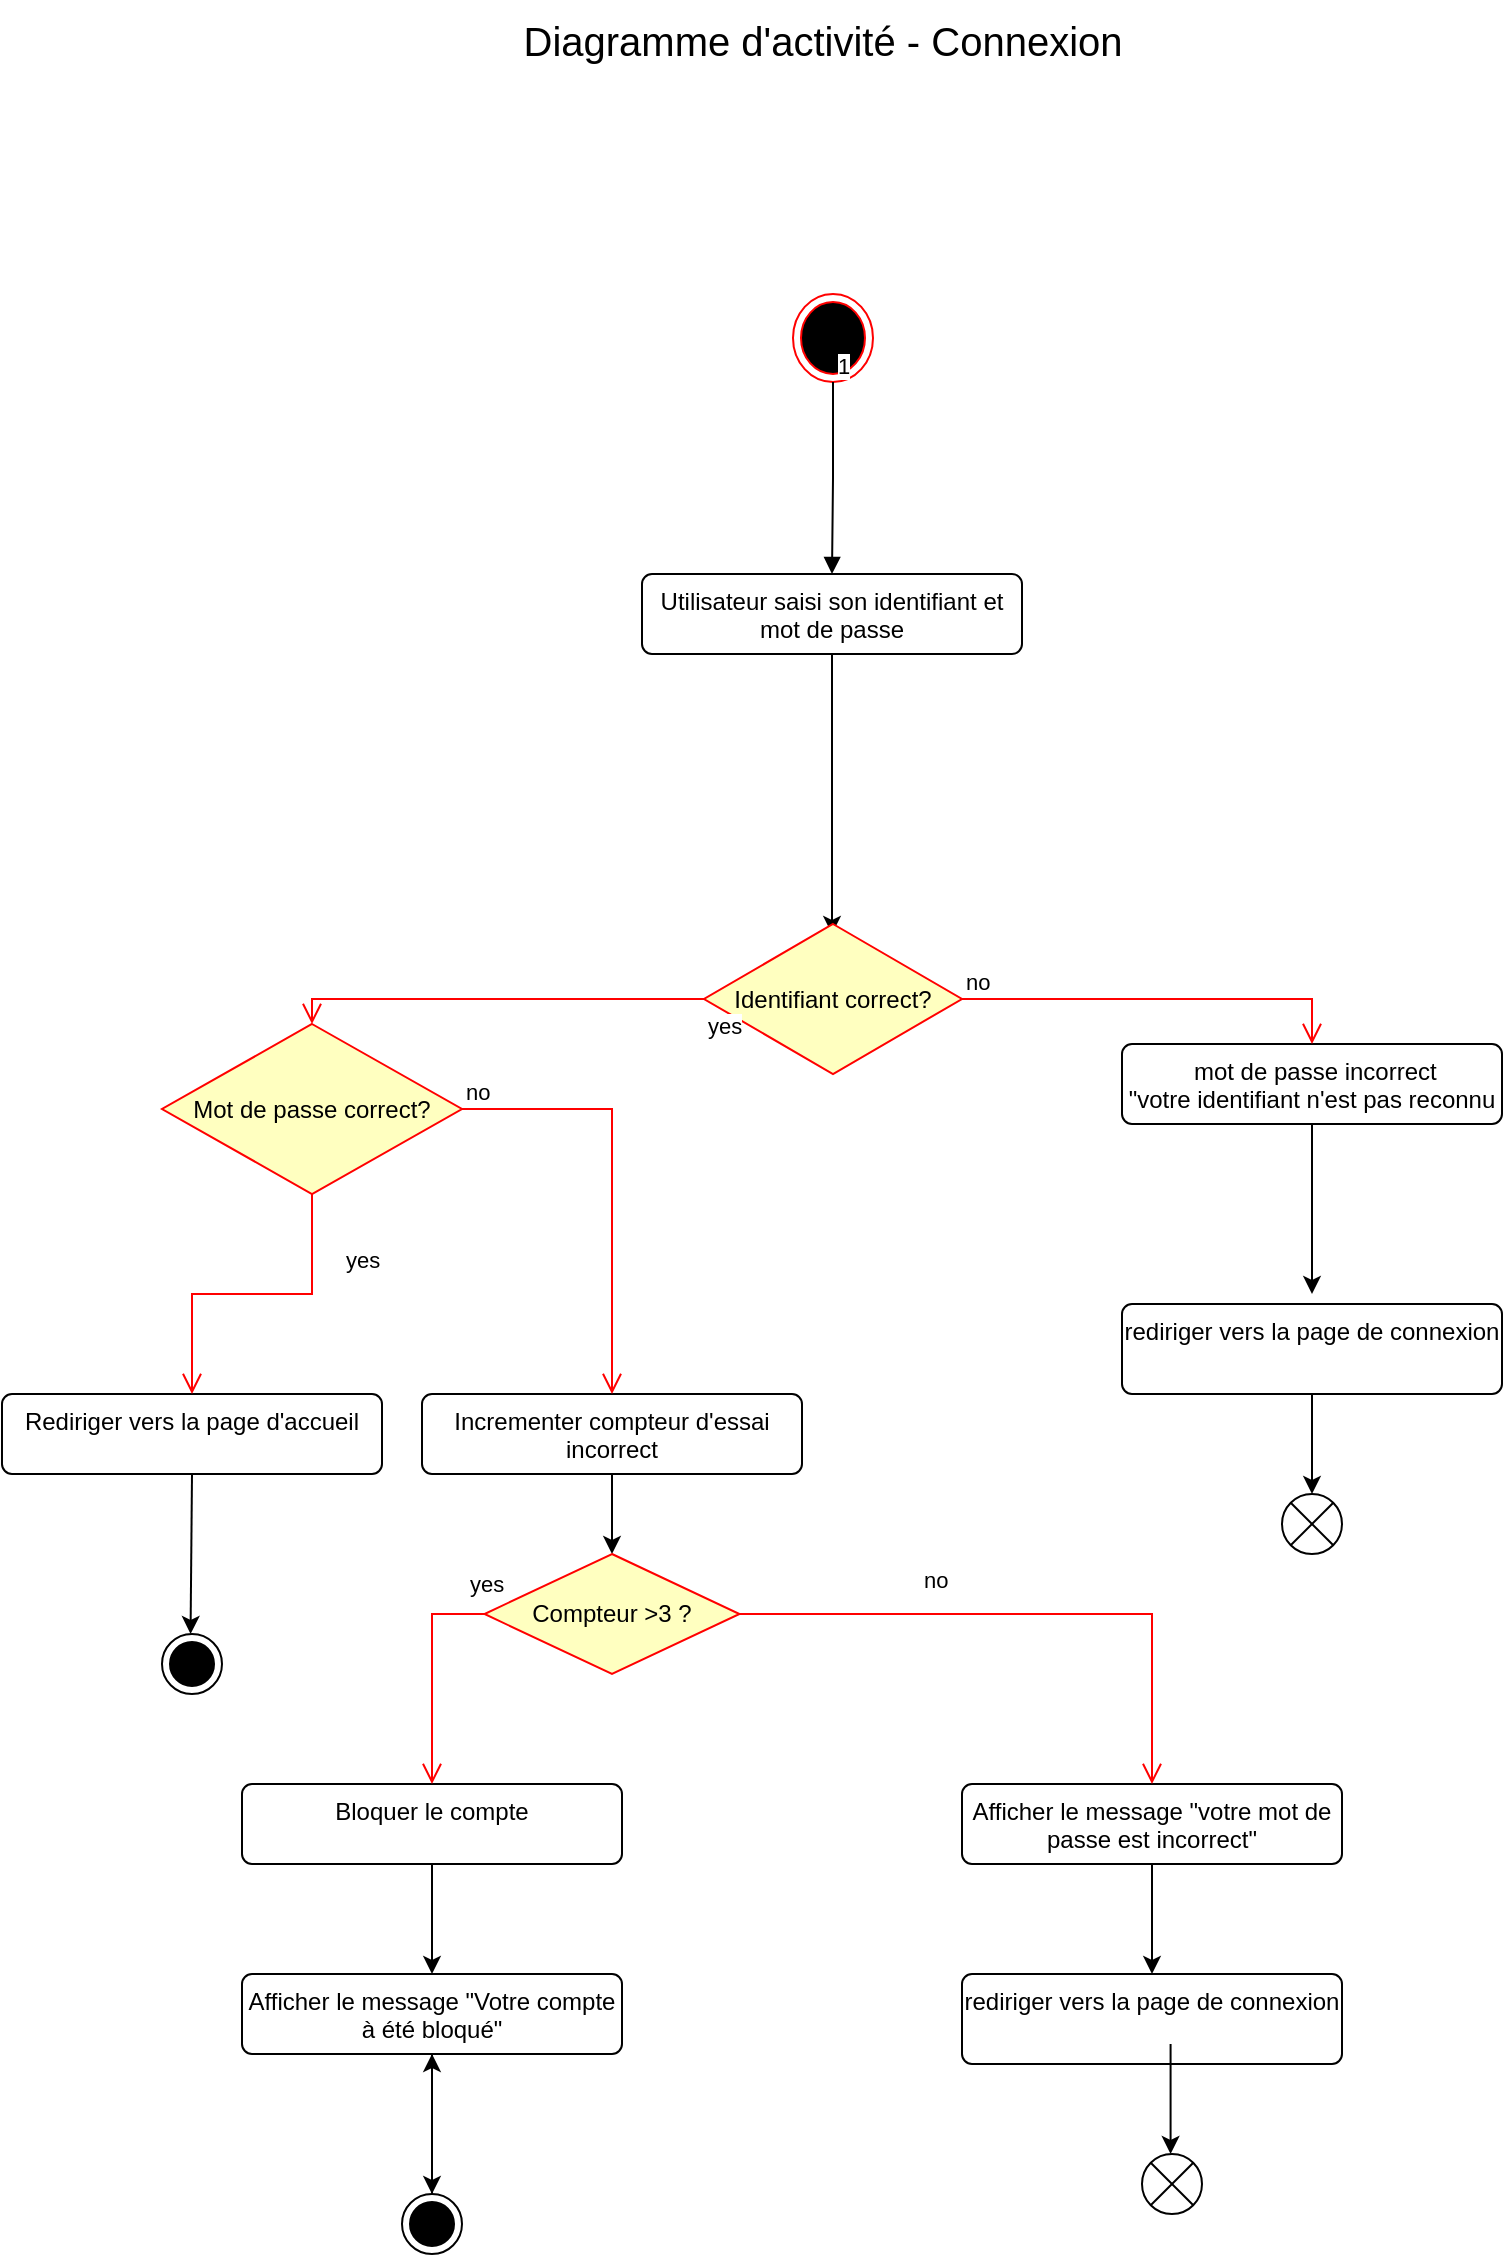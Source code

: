 <mxfile version="24.4.4" type="github">
  <diagram name="Page-1" id="ePbO5p0fnWOSLao09BDe">
    <mxGraphModel dx="673" dy="803" grid="1" gridSize="10" guides="1" tooltips="1" connect="1" arrows="1" fold="1" page="1" pageScale="1" pageWidth="827" pageHeight="1169" math="0" shadow="0">
      <root>
        <mxCell id="0" />
        <mxCell id="1" parent="0" />
        <mxCell id="Jf9gSHhXKmrXg9OaZqE8-33" value="" style="ellipse;html=1;shape=endState;fillColor=#000000;strokeColor=#ff0000;" vertex="1" parent="1">
          <mxGeometry x="1245.5" y="180" width="40" height="44" as="geometry" />
        </mxCell>
        <mxCell id="Jf9gSHhXKmrXg9OaZqE8-34" value="&lt;div&gt;&lt;br&gt;&lt;/div&gt;&lt;div&gt;&lt;br&gt;&lt;/div&gt;" style="endArrow=block;endFill=1;html=1;edgeStyle=orthogonalEdgeStyle;align=left;verticalAlign=top;rounded=0;exitX=0.5;exitY=1;exitDx=0;exitDy=0;entryX=0.5;entryY=0;entryDx=0;entryDy=0;" edge="1" parent="1" source="Jf9gSHhXKmrXg9OaZqE8-33" target="Jf9gSHhXKmrXg9OaZqE8-38">
          <mxGeometry x="-1" relative="1" as="geometry">
            <mxPoint x="1200" y="530" as="sourcePoint" />
            <mxPoint x="1290" y="320" as="targetPoint" />
          </mxGeometry>
        </mxCell>
        <mxCell id="Jf9gSHhXKmrXg9OaZqE8-35" value="1" style="edgeLabel;resizable=0;html=1;align=left;verticalAlign=bottom;" connectable="0" vertex="1" parent="Jf9gSHhXKmrXg9OaZqE8-34">
          <mxGeometry x="-1" relative="1" as="geometry" />
        </mxCell>
        <mxCell id="Jf9gSHhXKmrXg9OaZqE8-38" value="Utilisateur saisi son identifiant et mot de passe&lt;div&gt;&lt;br&gt;&lt;/div&gt;" style="html=1;align=center;verticalAlign=top;rounded=1;absoluteArcSize=1;arcSize=10;dashed=0;whiteSpace=wrap;" vertex="1" parent="1">
          <mxGeometry x="1170" y="320" width="190" height="40" as="geometry" />
        </mxCell>
        <mxCell id="Jf9gSHhXKmrXg9OaZqE8-43" value="rediriger vers la page de connexion" style="html=1;align=center;verticalAlign=top;rounded=1;absoluteArcSize=1;arcSize=10;dashed=0;whiteSpace=wrap;" vertex="1" parent="1">
          <mxGeometry x="1410" y="685" width="190" height="45" as="geometry" />
        </mxCell>
        <mxCell id="Jf9gSHhXKmrXg9OaZqE8-44" value="&lt;div&gt;Rediriger vers la page d&#39;accueil&lt;/div&gt;" style="html=1;align=center;verticalAlign=top;rounded=1;absoluteArcSize=1;arcSize=10;dashed=0;whiteSpace=wrap;" vertex="1" parent="1">
          <mxGeometry x="850" y="730" width="190" height="40" as="geometry" />
        </mxCell>
        <mxCell id="Jf9gSHhXKmrXg9OaZqE8-45" value="&amp;nbsp;mot de passe incorrect&lt;div&gt;&quot;votre identifiant n&#39;est pas reconnu&lt;/div&gt;" style="html=1;align=center;verticalAlign=top;rounded=1;absoluteArcSize=1;arcSize=10;dashed=0;whiteSpace=wrap;" vertex="1" parent="1">
          <mxGeometry x="1410" y="555" width="190" height="40" as="geometry" />
        </mxCell>
        <mxCell id="Jf9gSHhXKmrXg9OaZqE8-46" value="&lt;div&gt;Incrementer compteur d&#39;essai incorrect&lt;/div&gt;" style="html=1;align=center;verticalAlign=top;rounded=1;absoluteArcSize=1;arcSize=10;dashed=0;whiteSpace=wrap;" vertex="1" parent="1">
          <mxGeometry x="1060" y="730" width="190" height="40" as="geometry" />
        </mxCell>
        <mxCell id="Jf9gSHhXKmrXg9OaZqE8-47" value="" style="endArrow=classic;html=1;rounded=0;exitX=0.5;exitY=1;exitDx=0;exitDy=0;" edge="1" parent="1" source="Jf9gSHhXKmrXg9OaZqE8-45">
          <mxGeometry width="50" height="50" relative="1" as="geometry">
            <mxPoint x="1260" y="550" as="sourcePoint" />
            <mxPoint x="1505" y="680" as="targetPoint" />
          </mxGeometry>
        </mxCell>
        <mxCell id="Jf9gSHhXKmrXg9OaZqE8-49" value="" style="endArrow=classic;html=1;rounded=0;exitX=0.5;exitY=1;exitDx=0;exitDy=0;entryX=0.5;entryY=0;entryDx=0;entryDy=0;" edge="1" parent="1" source="Jf9gSHhXKmrXg9OaZqE8-46" target="Jf9gSHhXKmrXg9OaZqE8-57">
          <mxGeometry width="50" height="50" relative="1" as="geometry">
            <mxPoint x="1155" y="850" as="sourcePoint" />
            <mxPoint x="1190" y="810" as="targetPoint" />
          </mxGeometry>
        </mxCell>
        <mxCell id="Jf9gSHhXKmrXg9OaZqE8-50" value="" style="endArrow=classic;html=1;rounded=0;exitX=0.5;exitY=1;exitDx=0;exitDy=0;entryX=0.5;entryY=0;entryDx=0;entryDy=0;" edge="1" parent="1" source="Jf9gSHhXKmrXg9OaZqE8-38">
          <mxGeometry width="50" height="50" relative="1" as="geometry">
            <mxPoint x="1265" y="440" as="sourcePoint" />
            <mxPoint x="1265" y="500" as="targetPoint" />
          </mxGeometry>
        </mxCell>
        <mxCell id="Jf9gSHhXKmrXg9OaZqE8-51" value="Mot de passe correct?" style="rhombus;whiteSpace=wrap;html=1;fontColor=#000000;fillColor=#ffffc0;strokeColor=#ff0000;" vertex="1" parent="1">
          <mxGeometry x="930" y="545" width="150" height="85" as="geometry" />
        </mxCell>
        <mxCell id="Jf9gSHhXKmrXg9OaZqE8-52" value="no" style="edgeStyle=orthogonalEdgeStyle;html=1;align=left;verticalAlign=bottom;endArrow=open;endSize=8;strokeColor=#ff0000;rounded=0;entryX=0.5;entryY=0;entryDx=0;entryDy=0;exitX=1;exitY=0.5;exitDx=0;exitDy=0;" edge="1" source="Jf9gSHhXKmrXg9OaZqE8-51" parent="1" target="Jf9gSHhXKmrXg9OaZqE8-46">
          <mxGeometry x="-1" relative="1" as="geometry">
            <mxPoint x="1350" y="680" as="targetPoint" />
          </mxGeometry>
        </mxCell>
        <mxCell id="Jf9gSHhXKmrXg9OaZqE8-53" value="yes" style="edgeStyle=orthogonalEdgeStyle;html=1;align=left;verticalAlign=top;endArrow=open;endSize=8;strokeColor=#ff0000;rounded=0;" edge="1" source="Jf9gSHhXKmrXg9OaZqE8-51" parent="1" target="Jf9gSHhXKmrXg9OaZqE8-44">
          <mxGeometry x="-0.75" y="15" relative="1" as="geometry">
            <mxPoint x="1210" y="760" as="targetPoint" />
            <mxPoint as="offset" />
          </mxGeometry>
        </mxCell>
        <mxCell id="Jf9gSHhXKmrXg9OaZqE8-55" value="&lt;div&gt;Afficher le message &quot;votre mot de passe est incorrect&quot;&lt;/div&gt;" style="html=1;align=center;verticalAlign=top;rounded=1;absoluteArcSize=1;arcSize=10;dashed=0;whiteSpace=wrap;" vertex="1" parent="1">
          <mxGeometry x="1330" y="925" width="190" height="40" as="geometry" />
        </mxCell>
        <mxCell id="Jf9gSHhXKmrXg9OaZqE8-56" value="&lt;div&gt;Bloquer le compte&lt;/div&gt;" style="html=1;align=center;verticalAlign=top;rounded=1;absoluteArcSize=1;arcSize=10;dashed=0;whiteSpace=wrap;" vertex="1" parent="1">
          <mxGeometry x="970" y="925" width="190" height="40" as="geometry" />
        </mxCell>
        <mxCell id="Jf9gSHhXKmrXg9OaZqE8-57" value="Compteur &amp;gt;3 ?" style="rhombus;whiteSpace=wrap;html=1;fontColor=#000000;fillColor=#ffffc0;strokeColor=#ff0000;" vertex="1" parent="1">
          <mxGeometry x="1091.25" y="810" width="127.5" height="60" as="geometry" />
        </mxCell>
        <mxCell id="Jf9gSHhXKmrXg9OaZqE8-58" value="no" style="edgeStyle=orthogonalEdgeStyle;html=1;align=left;verticalAlign=bottom;endArrow=open;endSize=8;strokeColor=#ff0000;rounded=0;entryX=0.5;entryY=0;entryDx=0;entryDy=0;exitX=0;exitY=0.5;exitDx=0;exitDy=0;" edge="1" source="Jf9gSHhXKmrXg9OaZqE8-57" parent="1" target="Jf9gSHhXKmrXg9OaZqE8-56">
          <mxGeometry x="-1" y="-218" relative="1" as="geometry">
            <mxPoint x="1370" y="730" as="targetPoint" />
            <mxPoint x="218" y="210" as="offset" />
          </mxGeometry>
        </mxCell>
        <mxCell id="Jf9gSHhXKmrXg9OaZqE8-59" value="yes" style="edgeStyle=orthogonalEdgeStyle;html=1;align=left;verticalAlign=top;endArrow=open;endSize=8;strokeColor=#ff0000;rounded=0;entryX=0.5;entryY=0;entryDx=0;entryDy=0;" edge="1" source="Jf9gSHhXKmrXg9OaZqE8-57" parent="1" target="Jf9gSHhXKmrXg9OaZqE8-55">
          <mxGeometry x="-1" y="140" relative="1" as="geometry">
            <mxPoint x="1230" y="810" as="targetPoint" />
            <mxPoint x="-137" y="112" as="offset" />
          </mxGeometry>
        </mxCell>
        <mxCell id="Jf9gSHhXKmrXg9OaZqE8-60" value="rediriger vers la page de connexion" style="html=1;align=center;verticalAlign=top;rounded=1;absoluteArcSize=1;arcSize=10;dashed=0;whiteSpace=wrap;" vertex="1" parent="1">
          <mxGeometry x="1330" y="1020" width="190" height="45" as="geometry" />
        </mxCell>
        <mxCell id="Jf9gSHhXKmrXg9OaZqE8-61" value="" style="endArrow=classic;html=1;rounded=0;exitX=0.5;exitY=1;exitDx=0;exitDy=0;entryX=0.5;entryY=0;entryDx=0;entryDy=0;" edge="1" parent="1" source="Jf9gSHhXKmrXg9OaZqE8-55" target="Jf9gSHhXKmrXg9OaZqE8-60">
          <mxGeometry width="50" height="50" relative="1" as="geometry">
            <mxPoint x="1424" y="970" as="sourcePoint" />
            <mxPoint x="1426" y="1025" as="targetPoint" />
          </mxGeometry>
        </mxCell>
        <mxCell id="Jf9gSHhXKmrXg9OaZqE8-62" value="" style="shape=sumEllipse;perimeter=ellipsePerimeter;html=1;backgroundOutline=1;" vertex="1" parent="1">
          <mxGeometry x="1420" y="1110" width="30" height="30" as="geometry" />
        </mxCell>
        <mxCell id="Jf9gSHhXKmrXg9OaZqE8-63" value="Afficher le message &quot;Votre compte à été bloqué&quot;" style="html=1;align=center;verticalAlign=top;rounded=1;absoluteArcSize=1;arcSize=10;dashed=0;whiteSpace=wrap;" vertex="1" parent="1">
          <mxGeometry x="970" y="1020" width="190" height="40" as="geometry" />
        </mxCell>
        <mxCell id="Jf9gSHhXKmrXg9OaZqE8-64" value="" style="endArrow=classic;html=1;rounded=0;exitX=0.5;exitY=1;exitDx=0;exitDy=0;" edge="1" parent="1" source="Jf9gSHhXKmrXg9OaZqE8-63">
          <mxGeometry width="50" height="50" relative="1" as="geometry">
            <mxPoint x="1070" y="1065" as="sourcePoint" />
            <mxPoint x="1065" y="1130" as="targetPoint" />
          </mxGeometry>
        </mxCell>
        <mxCell id="Jf9gSHhXKmrXg9OaZqE8-65" value="" style="endArrow=classic;html=1;rounded=0;exitX=0.5;exitY=1;exitDx=0;exitDy=0;entryX=0.5;entryY=0;entryDx=0;entryDy=0;" edge="1" parent="1">
          <mxGeometry width="50" height="50" relative="1" as="geometry">
            <mxPoint x="1434.29" y="1055" as="sourcePoint" />
            <mxPoint x="1434.29" y="1110" as="targetPoint" />
          </mxGeometry>
        </mxCell>
        <mxCell id="Jf9gSHhXKmrXg9OaZqE8-66" value="" style="endArrow=classic;html=1;rounded=0;entryX=0.5;entryY=0;entryDx=0;entryDy=0;exitX=0.5;exitY=1;exitDx=0;exitDy=0;" edge="1" parent="1" source="Jf9gSHhXKmrXg9OaZqE8-56" target="Jf9gSHhXKmrXg9OaZqE8-63">
          <mxGeometry width="50" height="50" relative="1" as="geometry">
            <mxPoint x="1060" y="965" as="sourcePoint" />
            <mxPoint x="1060" y="1020" as="targetPoint" />
          </mxGeometry>
        </mxCell>
        <mxCell id="Jf9gSHhXKmrXg9OaZqE8-69" value="" style="edgeStyle=orthogonalEdgeStyle;rounded=0;orthogonalLoop=1;jettySize=auto;html=1;" edge="1" parent="1" source="Jf9gSHhXKmrXg9OaZqE8-68" target="Jf9gSHhXKmrXg9OaZqE8-63">
          <mxGeometry relative="1" as="geometry" />
        </mxCell>
        <mxCell id="Jf9gSHhXKmrXg9OaZqE8-68" value="" style="ellipse;html=1;shape=endState;fillColor=strokeColor;" vertex="1" parent="1">
          <mxGeometry x="1050" y="1130" width="30" height="30" as="geometry" />
        </mxCell>
        <mxCell id="Jf9gSHhXKmrXg9OaZqE8-71" value="" style="endArrow=classic;html=1;rounded=0;entryX=0.476;entryY=0;entryDx=0;entryDy=0;exitX=0.5;exitY=1;exitDx=0;exitDy=0;entryPerimeter=0;" edge="1" parent="1" source="Jf9gSHhXKmrXg9OaZqE8-44" target="Jf9gSHhXKmrXg9OaZqE8-72">
          <mxGeometry width="50" height="50" relative="1" as="geometry">
            <mxPoint x="944.29" y="790" as="sourcePoint" />
            <mxPoint x="944.29" y="845" as="targetPoint" />
          </mxGeometry>
        </mxCell>
        <mxCell id="Jf9gSHhXKmrXg9OaZqE8-72" value="" style="ellipse;html=1;shape=endState;fillColor=strokeColor;" vertex="1" parent="1">
          <mxGeometry x="930" y="850" width="30" height="30" as="geometry" />
        </mxCell>
        <mxCell id="Jf9gSHhXKmrXg9OaZqE8-73" value="" style="shape=sumEllipse;perimeter=ellipsePerimeter;html=1;backgroundOutline=1;" vertex="1" parent="1">
          <mxGeometry x="1490" y="780" width="30" height="30" as="geometry" />
        </mxCell>
        <mxCell id="Jf9gSHhXKmrXg9OaZqE8-74" value="" style="endArrow=classic;html=1;rounded=0;exitX=0.5;exitY=1;exitDx=0;exitDy=0;entryX=0.5;entryY=0;entryDx=0;entryDy=0;" edge="1" parent="1" source="Jf9gSHhXKmrXg9OaZqE8-43" target="Jf9gSHhXKmrXg9OaZqE8-73">
          <mxGeometry width="50" height="50" relative="1" as="geometry">
            <mxPoint x="1504" y="665" as="sourcePoint" />
            <mxPoint x="1506" y="720" as="targetPoint" />
          </mxGeometry>
        </mxCell>
        <mxCell id="Jf9gSHhXKmrXg9OaZqE8-76" value="&lt;span style=&quot;text-wrap: nowrap;&quot;&gt;Identifiant correct?&lt;/span&gt;" style="rhombus;whiteSpace=wrap;html=1;fontColor=#000000;fillColor=#ffffc0;strokeColor=#ff0000;" vertex="1" parent="1">
          <mxGeometry x="1201" y="495" width="129" height="75" as="geometry" />
        </mxCell>
        <mxCell id="Jf9gSHhXKmrXg9OaZqE8-77" value="no" style="edgeStyle=orthogonalEdgeStyle;html=1;align=left;verticalAlign=bottom;endArrow=open;endSize=8;strokeColor=#ff0000;rounded=0;exitX=1;exitY=0.5;exitDx=0;exitDy=0;entryX=0.5;entryY=0;entryDx=0;entryDy=0;" edge="1" source="Jf9gSHhXKmrXg9OaZqE8-76" parent="1" target="Jf9gSHhXKmrXg9OaZqE8-45">
          <mxGeometry x="-1" relative="1" as="geometry">
            <mxPoint x="1390" y="625" as="targetPoint" />
          </mxGeometry>
        </mxCell>
        <mxCell id="Jf9gSHhXKmrXg9OaZqE8-78" value="yes" style="edgeStyle=orthogonalEdgeStyle;html=1;align=left;verticalAlign=top;endArrow=open;endSize=8;strokeColor=#ff0000;rounded=0;entryX=0.5;entryY=0;entryDx=0;entryDy=0;" edge="1" source="Jf9gSHhXKmrXg9OaZqE8-76" parent="1" target="Jf9gSHhXKmrXg9OaZqE8-51">
          <mxGeometry x="-1" relative="1" as="geometry">
            <mxPoint x="1250" y="705" as="targetPoint" />
          </mxGeometry>
        </mxCell>
        <mxCell id="Jf9gSHhXKmrXg9OaZqE8-79" value="&lt;font style=&quot;font-size: 20px;&quot;&gt;Diagramme d&#39;activité - Connexion&lt;/font&gt;" style="text;html=1;align=center;verticalAlign=middle;resizable=0;points=[];autosize=1;strokeColor=none;fillColor=none;" vertex="1" parent="1">
          <mxGeometry x="1100" y="33" width="320" height="40" as="geometry" />
        </mxCell>
      </root>
    </mxGraphModel>
  </diagram>
</mxfile>
